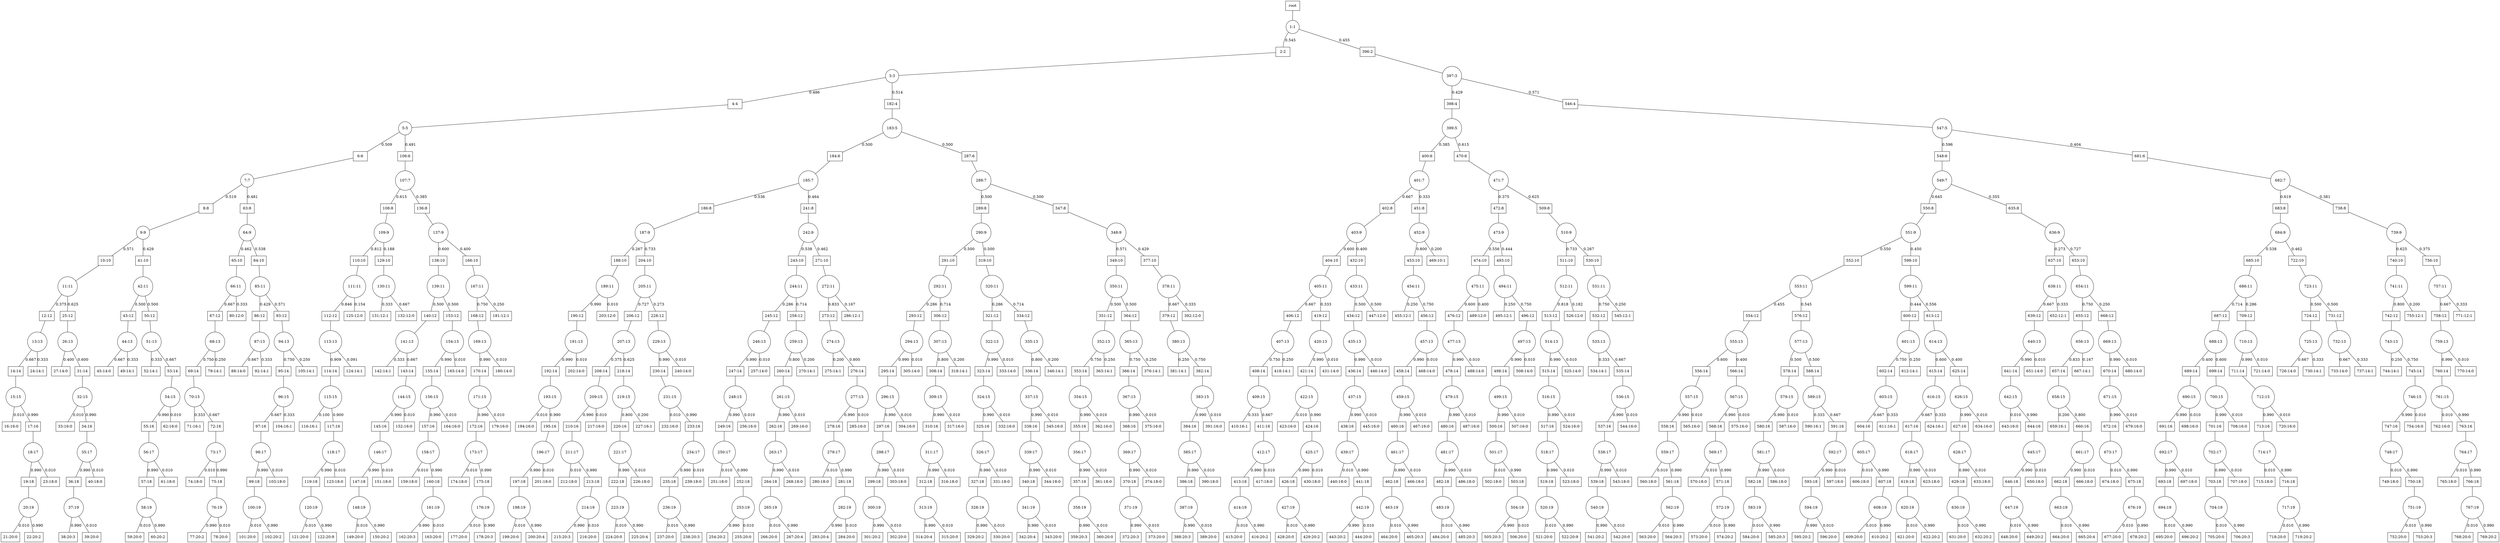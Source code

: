 graph G {
splines=true;
0 [shape=box, label = "root" ]
0--1;
1 [shape=circle, label="1:1"]
1--2[label = 0.545, labelangle=110];
2 [shape=box, label="2:2"]
2--3;
3 [shape=circle, label="3:3"]
3--4[label = 0.486, labelangle=110];
4 [shape=box, label="4:4"]
4--5;
5 [shape=circle, label="5:5"]
5--6[label = 0.509, labelangle=110];
6 [shape=box, label="6:6"]
6--7;
7 [shape=circle, label="7:7"]
7--8[label = 0.519, labelangle=110];
8 [shape=box, label="8:8"]
8--9;
9 [shape=circle, label="9:9"]
9--10[label = 0.571, labelangle=110];
10 [shape=box, label="10:10"]
10--11;
11 [shape=circle, label="11:11"]
11--12[label = 0.375, labelangle=110];
12 [shape=box, label="12:12"]
12--13;
13 [shape=circle, label="13:13"]
13--14[label = 0.667, labelangle=110];
14 [shape=box, label="14:14"]
14--15;
15 [shape=circle, label="15:15"]
15--16[label = 0.010, labelangle=110];
16 [shape=box, label="16:16:0"]
15--17[label = 0.990, labelangle=110];
17 [shape=box, label="17:16"]
17--18;
18 [shape=circle, label="18:17"]
18--19[label = 0.990, labelangle=110];
19 [shape=box, label="19:18"]
19--20;
20 [shape=circle, label="20:19"]
20--21[label = 0.010, labelangle=110];
21 [shape=box, label="21:20:0"]
20--22[label = 0.990, labelangle=110];
22 [shape=box, label="22:20:2"]
18--23[label = 0.010, labelangle=110];
23 [shape=box, label="23:18:0"]
13--24[label = 0.333, labelangle=110];
24 [shape=box, label="24:14:1"]
11--25[label = 0.625, labelangle=110];
25 [shape=box, label="25:12"]
25--26;
26 [shape=circle, label="26:13"]
26--27[label = 0.400, labelangle=110];
27 [shape=box, label="27:14:0"]
26--31[label = 0.600, labelangle=110];
31 [shape=box, label="31:14"]
31--32;
32 [shape=circle, label="32:15"]
32--33[label = 0.010, labelangle=110];
33 [shape=box, label="33:16:0"]
32--34[label = 0.990, labelangle=110];
34 [shape=box, label="34:16"]
34--35;
35 [shape=circle, label="35:17"]
35--36[label = 0.990, labelangle=110];
36 [shape=box, label="36:18"]
36--37;
37 [shape=circle, label="37:19"]
37--38[label = 0.990, labelangle=110];
38 [shape=box, label="38:20:3"]
37--39[label = 0.010, labelangle=110];
39 [shape=box, label="39:20:0"]
35--40[label = 0.010, labelangle=110];
40 [shape=box, label="40:18:0"]
9--41[label = 0.429, labelangle=110];
41 [shape=box, label="41:10"]
41--42;
42 [shape=circle, label="42:11"]
42--43[label = 0.500, labelangle=110];
43 [shape=box, label="43:12"]
43--44;
44 [shape=circle, label="44:13"]
44--45[label = 0.667, labelangle=110];
45 [shape=box, label="45:14:0"]
44--49[label = 0.333, labelangle=110];
49 [shape=box, label="49:14:1"]
42--50[label = 0.500, labelangle=110];
50 [shape=box, label="50:12"]
50--51;
51 [shape=circle, label="51:13"]
51--52[label = 0.333, labelangle=110];
52 [shape=box, label="52:14:1"]
51--53[label = 0.667, labelangle=110];
53 [shape=box, label="53:14"]
53--54;
54 [shape=circle, label="54:15"]
54--55[label = 0.990, labelangle=110];
55 [shape=box, label="55:16"]
55--56;
56 [shape=circle, label="56:17"]
56--57[label = 0.990, labelangle=110];
57 [shape=box, label="57:18"]
57--58;
58 [shape=circle, label="58:19"]
58--59[label = 0.010, labelangle=110];
59 [shape=box, label="59:20:0"]
58--60[label = 0.990, labelangle=110];
60 [shape=box, label="60:20:2"]
56--61[label = 0.010, labelangle=110];
61 [shape=box, label="61:18:0"]
54--62[label = 0.010, labelangle=110];
62 [shape=box, label="62:16:0"]
7--63[label = 0.481, labelangle=110];
63 [shape=box, label="63:8"]
63--64;
64 [shape=circle, label="64:9"]
64--65[label = 0.462, labelangle=110];
65 [shape=box, label="65:10"]
65--66;
66 [shape=circle, label="66:11"]
66--67[label = 0.667, labelangle=110];
67 [shape=box, label="67:12"]
67--68;
68 [shape=circle, label="68:13"]
68--69[label = 0.750, labelangle=110];
69 [shape=box, label="69:14"]
69--70;
70 [shape=circle, label="70:15"]
70--71[label = 0.333, labelangle=110];
71 [shape=box, label="71:16:1"]
70--72[label = 0.667, labelangle=110];
72 [shape=box, label="72:16"]
72--73;
73 [shape=circle, label="73:17"]
73--74[label = 0.010, labelangle=110];
74 [shape=box, label="74:18:0"]
73--75[label = 0.990, labelangle=110];
75 [shape=box, label="75:18"]
75--76;
76 [shape=circle, label="76:19"]
76--77[label = 0.990, labelangle=110];
77 [shape=box, label="77:20:2"]
76--78[label = 0.010, labelangle=110];
78 [shape=box, label="78:20:0"]
68--79[label = 0.250, labelangle=110];
79 [shape=box, label="79:14:1"]
66--80[label = 0.333, labelangle=110];
80 [shape=box, label="80:12:0"]
64--84[label = 0.538, labelangle=110];
84 [shape=box, label="84:10"]
84--85;
85 [shape=circle, label="85:11"]
85--86[label = 0.429, labelangle=110];
86 [shape=box, label="86:12"]
86--87;
87 [shape=circle, label="87:13"]
87--88[label = 0.667, labelangle=110];
88 [shape=box, label="88:14:0"]
87--92[label = 0.333, labelangle=110];
92 [shape=box, label="92:14:1"]
85--93[label = 0.571, labelangle=110];
93 [shape=box, label="93:12"]
93--94;
94 [shape=circle, label="94:13"]
94--95[label = 0.750, labelangle=110];
95 [shape=box, label="95:14"]
95--96;
96 [shape=circle, label="96:15"]
96--97[label = 0.667, labelangle=110];
97 [shape=box, label="97:16"]
97--98;
98 [shape=circle, label="98:17"]
98--99[label = 0.990, labelangle=110];
99 [shape=box, label="99:18"]
99--100;
100 [shape=circle, label="100:19"]
100--101[label = 0.010, labelangle=110];
101 [shape=box, label="101:20:0"]
100--102[label = 0.990, labelangle=110];
102 [shape=box, label="102:20:2"]
98--103[label = 0.010, labelangle=110];
103 [shape=box, label="103:18:0"]
96--104[label = 0.333, labelangle=110];
104 [shape=box, label="104:16:1"]
94--105[label = 0.250, labelangle=110];
105 [shape=box, label="105:14:1"]
5--106[label = 0.491, labelangle=110];
106 [shape=box, label="106:6"]
106--107;
107 [shape=circle, label="107:7"]
107--108[label = 0.615, labelangle=110];
108 [shape=box, label="108:8"]
108--109;
109 [shape=circle, label="109:9"]
109--110[label = 0.812, labelangle=110];
110 [shape=box, label="110:10"]
110--111;
111 [shape=circle, label="111:11"]
111--112[label = 0.846, labelangle=110];
112 [shape=box, label="112:12"]
112--113;
113 [shape=circle, label="113:13"]
113--114[label = 0.909, labelangle=110];
114 [shape=box, label="114:14"]
114--115;
115 [shape=circle, label="115:15"]
115--116[label = 0.100, labelangle=110];
116 [shape=box, label="116:16:1"]
115--117[label = 0.900, labelangle=110];
117 [shape=box, label="117:16"]
117--118;
118 [shape=circle, label="118:17"]
118--119[label = 0.990, labelangle=110];
119 [shape=box, label="119:18"]
119--120;
120 [shape=circle, label="120:19"]
120--121[label = 0.010, labelangle=110];
121 [shape=box, label="121:20:0"]
120--122[label = 0.990, labelangle=110];
122 [shape=box, label="122:20:9"]
118--123[label = 0.010, labelangle=110];
123 [shape=box, label="123:18:0"]
113--124[label = 0.091, labelangle=110];
124 [shape=box, label="124:14:1"]
111--125[label = 0.154, labelangle=110];
125 [shape=box, label="125:12:0"]
109--129[label = 0.188, labelangle=110];
129 [shape=box, label="129:10"]
129--130;
130 [shape=circle, label="130:11"]
130--131[label = 0.333, labelangle=110];
131 [shape=box, label="131:12:1"]
130--132[label = 0.667, labelangle=110];
132 [shape=box, label="132:12:0"]
107--136[label = 0.385, labelangle=110];
136 [shape=box, label="136:8"]
136--137;
137 [shape=circle, label="137:9"]
137--138[label = 0.600, labelangle=110];
138 [shape=box, label="138:10"]
138--139;
139 [shape=circle, label="139:11"]
139--140[label = 0.500, labelangle=110];
140 [shape=box, label="140:12"]
140--141;
141 [shape=circle, label="141:13"]
141--142[label = 0.333, labelangle=110];
142 [shape=box, label="142:14:1"]
141--143[label = 0.667, labelangle=110];
143 [shape=box, label="143:14"]
143--144;
144 [shape=circle, label="144:15"]
144--145[label = 0.990, labelangle=110];
145 [shape=box, label="145:16"]
145--146;
146 [shape=circle, label="146:17"]
146--147[label = 0.990, labelangle=110];
147 [shape=box, label="147:18"]
147--148;
148 [shape=circle, label="148:19"]
148--149[label = 0.010, labelangle=110];
149 [shape=box, label="149:20:0"]
148--150[label = 0.990, labelangle=110];
150 [shape=box, label="150:20:2"]
146--151[label = 0.010, labelangle=110];
151 [shape=box, label="151:18:0"]
144--152[label = 0.010, labelangle=110];
152 [shape=box, label="152:16:0"]
139--153[label = 0.500, labelangle=110];
153 [shape=box, label="153:12"]
153--154;
154 [shape=circle, label="154:13"]
154--155[label = 0.990, labelangle=110];
155 [shape=box, label="155:14"]
155--156;
156 [shape=circle, label="156:15"]
156--157[label = 0.990, labelangle=110];
157 [shape=box, label="157:16"]
157--158;
158 [shape=circle, label="158:17"]
158--159[label = 0.010, labelangle=110];
159 [shape=box, label="159:18:0"]
158--160[label = 0.990, labelangle=110];
160 [shape=box, label="160:18"]
160--161;
161 [shape=circle, label="161:19"]
161--162[label = 0.990, labelangle=110];
162 [shape=box, label="162:20:3"]
161--163[label = 0.010, labelangle=110];
163 [shape=box, label="163:20:0"]
156--164[label = 0.010, labelangle=110];
164 [shape=box, label="164:16:0"]
154--165[label = 0.010, labelangle=110];
165 [shape=box, label="165:14:0"]
137--166[label = 0.400, labelangle=110];
166 [shape=box, label="166:10"]
166--167;
167 [shape=circle, label="167:11"]
167--168[label = 0.750, labelangle=110];
168 [shape=box, label="168:12"]
168--169;
169 [shape=circle, label="169:13"]
169--170[label = 0.990, labelangle=110];
170 [shape=box, label="170:14"]
170--171;
171 [shape=circle, label="171:15"]
171--172[label = 0.990, labelangle=110];
172 [shape=box, label="172:16"]
172--173;
173 [shape=circle, label="173:17"]
173--174[label = 0.010, labelangle=110];
174 [shape=box, label="174:18:0"]
173--175[label = 0.990, labelangle=110];
175 [shape=box, label="175:18"]
175--176;
176 [shape=circle, label="176:19"]
176--177[label = 0.010, labelangle=110];
177 [shape=box, label="177:20:0"]
176--178[label = 0.990, labelangle=110];
178 [shape=box, label="178:20:3"]
171--179[label = 0.010, labelangle=110];
179 [shape=box, label="179:16:0"]
169--180[label = 0.010, labelangle=110];
180 [shape=box, label="180:14:0"]
167--181[label = 0.250, labelangle=110];
181 [shape=box, label="181:12:1"]
3--182[label = 0.514, labelangle=110];
182 [shape=box, label="182:4"]
182--183;
183 [shape=circle, label="183:5"]
183--184[label = 0.500, labelangle=110];
184 [shape=box, label="184:6"]
184--185;
185 [shape=circle, label="185:7"]
185--186[label = 0.536, labelangle=110];
186 [shape=box, label="186:8"]
186--187;
187 [shape=circle, label="187:9"]
187--188[label = 0.267, labelangle=110];
188 [shape=box, label="188:10"]
188--189;
189 [shape=circle, label="189:11"]
189--190[label = 0.990, labelangle=110];
190 [shape=box, label="190:12"]
190--191;
191 [shape=circle, label="191:13"]
191--192[label = 0.990, labelangle=110];
192 [shape=box, label="192:14"]
192--193;
193 [shape=circle, label="193:15"]
193--194[label = 0.010, labelangle=110];
194 [shape=box, label="194:16:0"]
193--195[label = 0.990, labelangle=110];
195 [shape=box, label="195:16"]
195--196;
196 [shape=circle, label="196:17"]
196--197[label = 0.990, labelangle=110];
197 [shape=box, label="197:18"]
197--198;
198 [shape=circle, label="198:19"]
198--199[label = 0.010, labelangle=110];
199 [shape=box, label="199:20:0"]
198--200[label = 0.990, labelangle=110];
200 [shape=box, label="200:20:4"]
196--201[label = 0.010, labelangle=110];
201 [shape=box, label="201:18:0"]
191--202[label = 0.010, labelangle=110];
202 [shape=box, label="202:14:0"]
189--203[label = 0.010, labelangle=110];
203 [shape=box, label="203:12:0"]
187--204[label = 0.733, labelangle=110];
204 [shape=box, label="204:10"]
204--205;
205 [shape=circle, label="205:11"]
205--206[label = 0.727, labelangle=110];
206 [shape=box, label="206:12"]
206--207;
207 [shape=circle, label="207:13"]
207--208[label = 0.375, labelangle=110];
208 [shape=box, label="208:14"]
208--209;
209 [shape=circle, label="209:15"]
209--210[label = 0.990, labelangle=110];
210 [shape=box, label="210:16"]
210--211;
211 [shape=circle, label="211:17"]
211--212[label = 0.010, labelangle=110];
212 [shape=box, label="212:18:0"]
211--213[label = 0.990, labelangle=110];
213 [shape=box, label="213:18"]
213--214;
214 [shape=circle, label="214:19"]
214--215[label = 0.990, labelangle=110];
215 [shape=box, label="215:20:3"]
214--216[label = 0.010, labelangle=110];
216 [shape=box, label="216:20:0"]
209--217[label = 0.010, labelangle=110];
217 [shape=box, label="217:16:0"]
207--218[label = 0.625, labelangle=110];
218 [shape=box, label="218:14"]
218--219;
219 [shape=circle, label="219:15"]
219--220[label = 0.800, labelangle=110];
220 [shape=box, label="220:16"]
220--221;
221 [shape=circle, label="221:17"]
221--222[label = 0.990, labelangle=110];
222 [shape=box, label="222:18"]
222--223;
223 [shape=circle, label="223:19"]
223--224[label = 0.010, labelangle=110];
224 [shape=box, label="224:20:0"]
223--225[label = 0.990, labelangle=110];
225 [shape=box, label="225:20:4"]
221--226[label = 0.010, labelangle=110];
226 [shape=box, label="226:18:0"]
219--227[label = 0.200, labelangle=110];
227 [shape=box, label="227:16:1"]
205--228[label = 0.273, labelangle=110];
228 [shape=box, label="228:12"]
228--229;
229 [shape=circle, label="229:13"]
229--230[label = 0.990, labelangle=110];
230 [shape=box, label="230:14"]
230--231;
231 [shape=circle, label="231:15"]
231--232[label = 0.010, labelangle=110];
232 [shape=box, label="232:16:0"]
231--233[label = 0.990, labelangle=110];
233 [shape=box, label="233:16"]
233--234;
234 [shape=circle, label="234:17"]
234--235[label = 0.990, labelangle=110];
235 [shape=box, label="235:18"]
235--236;
236 [shape=circle, label="236:19"]
236--237[label = 0.010, labelangle=110];
237 [shape=box, label="237:20:0"]
236--238[label = 0.990, labelangle=110];
238 [shape=box, label="238:20:3"]
234--239[label = 0.010, labelangle=110];
239 [shape=box, label="239:18:0"]
229--240[label = 0.010, labelangle=110];
240 [shape=box, label="240:14:0"]
185--241[label = 0.464, labelangle=110];
241 [shape=box, label="241:8"]
241--242;
242 [shape=circle, label="242:9"]
242--243[label = 0.538, labelangle=110];
243 [shape=box, label="243:10"]
243--244;
244 [shape=circle, label="244:11"]
244--245[label = 0.286, labelangle=110];
245 [shape=box, label="245:12"]
245--246;
246 [shape=circle, label="246:13"]
246--247[label = 0.990, labelangle=110];
247 [shape=box, label="247:14"]
247--248;
248 [shape=circle, label="248:15"]
248--249[label = 0.990, labelangle=110];
249 [shape=box, label="249:16"]
249--250;
250 [shape=circle, label="250:17"]
250--251[label = 0.010, labelangle=110];
251 [shape=box, label="251:18:0"]
250--252[label = 0.990, labelangle=110];
252 [shape=box, label="252:18"]
252--253;
253 [shape=circle, label="253:19"]
253--254[label = 0.990, labelangle=110];
254 [shape=box, label="254:20:2"]
253--255[label = 0.010, labelangle=110];
255 [shape=box, label="255:20:0"]
248--256[label = 0.010, labelangle=110];
256 [shape=box, label="256:16:0"]
246--257[label = 0.010, labelangle=110];
257 [shape=box, label="257:14:0"]
244--258[label = 0.714, labelangle=110];
258 [shape=box, label="258:12"]
258--259;
259 [shape=circle, label="259:13"]
259--260[label = 0.800, labelangle=110];
260 [shape=box, label="260:14"]
260--261;
261 [shape=circle, label="261:15"]
261--262[label = 0.990, labelangle=110];
262 [shape=box, label="262:16"]
262--263;
263 [shape=circle, label="263:17"]
263--264[label = 0.990, labelangle=110];
264 [shape=box, label="264:18"]
264--265;
265 [shape=circle, label="265:19"]
265--266[label = 0.010, labelangle=110];
266 [shape=box, label="266:20:0"]
265--267[label = 0.990, labelangle=110];
267 [shape=box, label="267:20:4"]
263--268[label = 0.010, labelangle=110];
268 [shape=box, label="268:18:0"]
261--269[label = 0.010, labelangle=110];
269 [shape=box, label="269:16:0"]
259--270[label = 0.200, labelangle=110];
270 [shape=box, label="270:14:1"]
242--271[label = 0.462, labelangle=110];
271 [shape=box, label="271:10"]
271--272;
272 [shape=circle, label="272:11"]
272--273[label = 0.833, labelangle=110];
273 [shape=box, label="273:12"]
273--274;
274 [shape=circle, label="274:13"]
274--275[label = 0.200, labelangle=110];
275 [shape=box, label="275:14:1"]
274--276[label = 0.800, labelangle=110];
276 [shape=box, label="276:14"]
276--277;
277 [shape=circle, label="277:15"]
277--278[label = 0.990, labelangle=110];
278 [shape=box, label="278:16"]
278--279;
279 [shape=circle, label="279:17"]
279--280[label = 0.010, labelangle=110];
280 [shape=box, label="280:18:0"]
279--281[label = 0.990, labelangle=110];
281 [shape=box, label="281:18"]
281--282;
282 [shape=circle, label="282:19"]
282--283[label = 0.990, labelangle=110];
283 [shape=box, label="283:20:4"]
282--284[label = 0.010, labelangle=110];
284 [shape=box, label="284:20:0"]
277--285[label = 0.010, labelangle=110];
285 [shape=box, label="285:16:0"]
272--286[label = 0.167, labelangle=110];
286 [shape=box, label="286:12:1"]
183--287[label = 0.500, labelangle=110];
287 [shape=box, label="287:6"]
287--288;
288 [shape=circle, label="288:7"]
288--289[label = 0.500, labelangle=110];
289 [shape=box, label="289:8"]
289--290;
290 [shape=circle, label="290:9"]
290--291[label = 0.500, labelangle=110];
291 [shape=box, label="291:10"]
291--292;
292 [shape=circle, label="292:11"]
292--293[label = 0.286, labelangle=110];
293 [shape=box, label="293:12"]
293--294;
294 [shape=circle, label="294:13"]
294--295[label = 0.990, labelangle=110];
295 [shape=box, label="295:14"]
295--296;
296 [shape=circle, label="296:15"]
296--297[label = 0.990, labelangle=110];
297 [shape=box, label="297:16"]
297--298;
298 [shape=circle, label="298:17"]
298--299[label = 0.990, labelangle=110];
299 [shape=box, label="299:18"]
299--300;
300 [shape=circle, label="300:19"]
300--301[label = 0.990, labelangle=110];
301 [shape=box, label="301:20:2"]
300--302[label = 0.010, labelangle=110];
302 [shape=box, label="302:20:0"]
298--303[label = 0.010, labelangle=110];
303 [shape=box, label="303:18:0"]
296--304[label = 0.010, labelangle=110];
304 [shape=box, label="304:16:0"]
294--305[label = 0.010, labelangle=110];
305 [shape=box, label="305:14:0"]
292--306[label = 0.714, labelangle=110];
306 [shape=box, label="306:12"]
306--307;
307 [shape=circle, label="307:13"]
307--308[label = 0.800, labelangle=110];
308 [shape=box, label="308:14"]
308--309;
309 [shape=circle, label="309:15"]
309--310[label = 0.990, labelangle=110];
310 [shape=box, label="310:16"]
310--311;
311 [shape=circle, label="311:17"]
311--312[label = 0.990, labelangle=110];
312 [shape=box, label="312:18"]
312--313;
313 [shape=circle, label="313:19"]
313--314[label = 0.990, labelangle=110];
314 [shape=box, label="314:20:4"]
313--315[label = 0.010, labelangle=110];
315 [shape=box, label="315:20:0"]
311--316[label = 0.010, labelangle=110];
316 [shape=box, label="316:18:0"]
309--317[label = 0.010, labelangle=110];
317 [shape=box, label="317:16:0"]
307--318[label = 0.200, labelangle=110];
318 [shape=box, label="318:14:1"]
290--319[label = 0.500, labelangle=110];
319 [shape=box, label="319:10"]
319--320;
320 [shape=circle, label="320:11"]
320--321[label = 0.286, labelangle=110];
321 [shape=box, label="321:12"]
321--322;
322 [shape=circle, label="322:13"]
322--323[label = 0.990, labelangle=110];
323 [shape=box, label="323:14"]
323--324;
324 [shape=circle, label="324:15"]
324--325[label = 0.990, labelangle=110];
325 [shape=box, label="325:16"]
325--326;
326 [shape=circle, label="326:17"]
326--327[label = 0.990, labelangle=110];
327 [shape=box, label="327:18"]
327--328;
328 [shape=circle, label="328:19"]
328--329[label = 0.990, labelangle=110];
329 [shape=box, label="329:20:2"]
328--330[label = 0.010, labelangle=110];
330 [shape=box, label="330:20:0"]
326--331[label = 0.010, labelangle=110];
331 [shape=box, label="331:18:0"]
324--332[label = 0.010, labelangle=110];
332 [shape=box, label="332:16:0"]
322--333[label = 0.010, labelangle=110];
333 [shape=box, label="333:14:0"]
320--334[label = 0.714, labelangle=110];
334 [shape=box, label="334:12"]
334--335;
335 [shape=circle, label="335:13"]
335--336[label = 0.800, labelangle=110];
336 [shape=box, label="336:14"]
336--337;
337 [shape=circle, label="337:15"]
337--338[label = 0.990, labelangle=110];
338 [shape=box, label="338:16"]
338--339;
339 [shape=circle, label="339:17"]
339--340[label = 0.990, labelangle=110];
340 [shape=box, label="340:18"]
340--341;
341 [shape=circle, label="341:19"]
341--342[label = 0.990, labelangle=110];
342 [shape=box, label="342:20:4"]
341--343[label = 0.010, labelangle=110];
343 [shape=box, label="343:20:0"]
339--344[label = 0.010, labelangle=110];
344 [shape=box, label="344:18:0"]
337--345[label = 0.010, labelangle=110];
345 [shape=box, label="345:16:0"]
335--346[label = 0.200, labelangle=110];
346 [shape=box, label="346:14:1"]
288--347[label = 0.500, labelangle=110];
347 [shape=box, label="347:8"]
347--348;
348 [shape=circle, label="348:9"]
348--349[label = 0.571, labelangle=110];
349 [shape=box, label="349:10"]
349--350;
350 [shape=circle, label="350:11"]
350--351[label = 0.500, labelangle=110];
351 [shape=box, label="351:12"]
351--352;
352 [shape=circle, label="352:13"]
352--353[label = 0.750, labelangle=110];
353 [shape=box, label="353:14"]
353--354;
354 [shape=circle, label="354:15"]
354--355[label = 0.990, labelangle=110];
355 [shape=box, label="355:16"]
355--356;
356 [shape=circle, label="356:17"]
356--357[label = 0.990, labelangle=110];
357 [shape=box, label="357:18"]
357--358;
358 [shape=circle, label="358:19"]
358--359[label = 0.990, labelangle=110];
359 [shape=box, label="359:20:3"]
358--360[label = 0.010, labelangle=110];
360 [shape=box, label="360:20:0"]
356--361[label = 0.010, labelangle=110];
361 [shape=box, label="361:18:0"]
354--362[label = 0.010, labelangle=110];
362 [shape=box, label="362:16:0"]
352--363[label = 0.250, labelangle=110];
363 [shape=box, label="363:14:1"]
350--364[label = 0.500, labelangle=110];
364 [shape=box, label="364:12"]
364--365;
365 [shape=circle, label="365:13"]
365--366[label = 0.750, labelangle=110];
366 [shape=box, label="366:14"]
366--367;
367 [shape=circle, label="367:15"]
367--368[label = 0.990, labelangle=110];
368 [shape=box, label="368:16"]
368--369;
369 [shape=circle, label="369:17"]
369--370[label = 0.990, labelangle=110];
370 [shape=box, label="370:18"]
370--371;
371 [shape=circle, label="371:19"]
371--372[label = 0.990, labelangle=110];
372 [shape=box, label="372:20:3"]
371--373[label = 0.010, labelangle=110];
373 [shape=box, label="373:20:0"]
369--374[label = 0.010, labelangle=110];
374 [shape=box, label="374:18:0"]
367--375[label = 0.010, labelangle=110];
375 [shape=box, label="375:16:0"]
365--376[label = 0.250, labelangle=110];
376 [shape=box, label="376:14:1"]
348--377[label = 0.429, labelangle=110];
377 [shape=box, label="377:10"]
377--378;
378 [shape=circle, label="378:11"]
378--379[label = 0.667, labelangle=110];
379 [shape=box, label="379:12"]
379--380;
380 [shape=circle, label="380:13"]
380--381[label = 0.250, labelangle=110];
381 [shape=box, label="381:14:1"]
380--382[label = 0.750, labelangle=110];
382 [shape=box, label="382:14"]
382--383;
383 [shape=circle, label="383:15"]
383--384[label = 0.990, labelangle=110];
384 [shape=box, label="384:16"]
384--385;
385 [shape=circle, label="385:17"]
385--386[label = 0.990, labelangle=110];
386 [shape=box, label="386:18"]
386--387;
387 [shape=circle, label="387:19"]
387--388[label = 0.990, labelangle=110];
388 [shape=box, label="388:20:3"]
387--389[label = 0.010, labelangle=110];
389 [shape=box, label="389:20:0"]
385--390[label = 0.010, labelangle=110];
390 [shape=box, label="390:18:0"]
383--391[label = 0.010, labelangle=110];
391 [shape=box, label="391:16:0"]
378--392[label = 0.333, labelangle=110];
392 [shape=box, label="392:12:0"]
1--396[label = 0.455, labelangle=110];
396 [shape=box, label="396:2"]
396--397;
397 [shape=circle, label="397:3"]
397--398[label = 0.429, labelangle=110];
398 [shape=box, label="398:4"]
398--399;
399 [shape=circle, label="399:5"]
399--400[label = 0.385, labelangle=110];
400 [shape=box, label="400:6"]
400--401;
401 [shape=circle, label="401:7"]
401--402[label = 0.667, labelangle=110];
402 [shape=box, label="402:8"]
402--403;
403 [shape=circle, label="403:9"]
403--404[label = 0.600, labelangle=110];
404 [shape=box, label="404:10"]
404--405;
405 [shape=circle, label="405:11"]
405--406[label = 0.667, labelangle=110];
406 [shape=box, label="406:12"]
406--407;
407 [shape=circle, label="407:13"]
407--408[label = 0.750, labelangle=110];
408 [shape=box, label="408:14"]
408--409;
409 [shape=circle, label="409:15"]
409--410[label = 0.333, labelangle=110];
410 [shape=box, label="410:16:1"]
409--411[label = 0.667, labelangle=110];
411 [shape=box, label="411:16"]
411--412;
412 [shape=circle, label="412:17"]
412--413[label = 0.990, labelangle=110];
413 [shape=box, label="413:18"]
413--414;
414 [shape=circle, label="414:19"]
414--415[label = 0.010, labelangle=110];
415 [shape=box, label="415:20:0"]
414--416[label = 0.990, labelangle=110];
416 [shape=box, label="416:20:2"]
412--417[label = 0.010, labelangle=110];
417 [shape=box, label="417:18:0"]
407--418[label = 0.250, labelangle=110];
418 [shape=box, label="418:14:1"]
405--419[label = 0.333, labelangle=110];
419 [shape=box, label="419:12"]
419--420;
420 [shape=circle, label="420:13"]
420--421[label = 0.990, labelangle=110];
421 [shape=box, label="421:14"]
421--422;
422 [shape=circle, label="422:15"]
422--423[label = 0.010, labelangle=110];
423 [shape=box, label="423:16:0"]
422--424[label = 0.990, labelangle=110];
424 [shape=box, label="424:16"]
424--425;
425 [shape=circle, label="425:17"]
425--426[label = 0.990, labelangle=110];
426 [shape=box, label="426:18"]
426--427;
427 [shape=circle, label="427:19"]
427--428[label = 0.010, labelangle=110];
428 [shape=box, label="428:20:0"]
427--429[label = 0.990, labelangle=110];
429 [shape=box, label="429:20:2"]
425--430[label = 0.010, labelangle=110];
430 [shape=box, label="430:18:0"]
420--431[label = 0.010, labelangle=110];
431 [shape=box, label="431:14:0"]
403--432[label = 0.400, labelangle=110];
432 [shape=box, label="432:10"]
432--433;
433 [shape=circle, label="433:11"]
433--434[label = 0.500, labelangle=110];
434 [shape=box, label="434:12"]
434--435;
435 [shape=circle, label="435:13"]
435--436[label = 0.990, labelangle=110];
436 [shape=box, label="436:14"]
436--437;
437 [shape=circle, label="437:15"]
437--438[label = 0.990, labelangle=110];
438 [shape=box, label="438:16"]
438--439;
439 [shape=circle, label="439:17"]
439--440[label = 0.010, labelangle=110];
440 [shape=box, label="440:18:0"]
439--441[label = 0.990, labelangle=110];
441 [shape=box, label="441:18"]
441--442;
442 [shape=circle, label="442:19"]
442--443[label = 0.990, labelangle=110];
443 [shape=box, label="443:20:2"]
442--444[label = 0.010, labelangle=110];
444 [shape=box, label="444:20:0"]
437--445[label = 0.010, labelangle=110];
445 [shape=box, label="445:16:0"]
435--446[label = 0.010, labelangle=110];
446 [shape=box, label="446:14:0"]
433--447[label = 0.500, labelangle=110];
447 [shape=box, label="447:12:0"]
401--451[label = 0.333, labelangle=110];
451 [shape=box, label="451:8"]
451--452;
452 [shape=circle, label="452:9"]
452--453[label = 0.800, labelangle=110];
453 [shape=box, label="453:10"]
453--454;
454 [shape=circle, label="454:11"]
454--455[label = 0.250, labelangle=110];
455 [shape=box, label="455:12:1"]
454--456[label = 0.750, labelangle=110];
456 [shape=box, label="456:12"]
456--457;
457 [shape=circle, label="457:13"]
457--458[label = 0.990, labelangle=110];
458 [shape=box, label="458:14"]
458--459;
459 [shape=circle, label="459:15"]
459--460[label = 0.990, labelangle=110];
460 [shape=box, label="460:16"]
460--461;
461 [shape=circle, label="461:17"]
461--462[label = 0.990, labelangle=110];
462 [shape=box, label="462:18"]
462--463;
463 [shape=circle, label="463:19"]
463--464[label = 0.010, labelangle=110];
464 [shape=box, label="464:20:0"]
463--465[label = 0.990, labelangle=110];
465 [shape=box, label="465:20:3"]
461--466[label = 0.010, labelangle=110];
466 [shape=box, label="466:18:0"]
459--467[label = 0.010, labelangle=110];
467 [shape=box, label="467:16:0"]
457--468[label = 0.010, labelangle=110];
468 [shape=box, label="468:14:0"]
452--469[label = 0.200, labelangle=110];
469 [shape=box, label="469:10:1"]
399--470[label = 0.615, labelangle=110];
470 [shape=box, label="470:6"]
470--471;
471 [shape=circle, label="471:7"]
471--472[label = 0.375, labelangle=110];
472 [shape=box, label="472:8"]
472--473;
473 [shape=circle, label="473:9"]
473--474[label = 0.556, labelangle=110];
474 [shape=box, label="474:10"]
474--475;
475 [shape=circle, label="475:11"]
475--476[label = 0.600, labelangle=110];
476 [shape=box, label="476:12"]
476--477;
477 [shape=circle, label="477:13"]
477--478[label = 0.990, labelangle=110];
478 [shape=box, label="478:14"]
478--479;
479 [shape=circle, label="479:15"]
479--480[label = 0.990, labelangle=110];
480 [shape=box, label="480:16"]
480--481;
481 [shape=circle, label="481:17"]
481--482[label = 0.990, labelangle=110];
482 [shape=box, label="482:18"]
482--483;
483 [shape=circle, label="483:19"]
483--484[label = 0.010, labelangle=110];
484 [shape=box, label="484:20:0"]
483--485[label = 0.990, labelangle=110];
485 [shape=box, label="485:20:3"]
481--486[label = 0.010, labelangle=110];
486 [shape=box, label="486:18:0"]
479--487[label = 0.010, labelangle=110];
487 [shape=box, label="487:16:0"]
477--488[label = 0.010, labelangle=110];
488 [shape=box, label="488:14:0"]
475--489[label = 0.400, labelangle=110];
489 [shape=box, label="489:12:0"]
473--493[label = 0.444, labelangle=110];
493 [shape=box, label="493:10"]
493--494;
494 [shape=circle, label="494:11"]
494--495[label = 0.250, labelangle=110];
495 [shape=box, label="495:12:1"]
494--496[label = 0.750, labelangle=110];
496 [shape=box, label="496:12"]
496--497;
497 [shape=circle, label="497:13"]
497--498[label = 0.990, labelangle=110];
498 [shape=box, label="498:14"]
498--499;
499 [shape=circle, label="499:15"]
499--500[label = 0.990, labelangle=110];
500 [shape=box, label="500:16"]
500--501;
501 [shape=circle, label="501:17"]
501--502[label = 0.010, labelangle=110];
502 [shape=box, label="502:18:0"]
501--503[label = 0.990, labelangle=110];
503 [shape=box, label="503:18"]
503--504;
504 [shape=circle, label="504:19"]
504--505[label = 0.990, labelangle=110];
505 [shape=box, label="505:20:3"]
504--506[label = 0.010, labelangle=110];
506 [shape=box, label="506:20:0"]
499--507[label = 0.010, labelangle=110];
507 [shape=box, label="507:16:0"]
497--508[label = 0.010, labelangle=110];
508 [shape=box, label="508:14:0"]
471--509[label = 0.625, labelangle=110];
509 [shape=box, label="509:8"]
509--510;
510 [shape=circle, label="510:9"]
510--511[label = 0.733, labelangle=110];
511 [shape=box, label="511:10"]
511--512;
512 [shape=circle, label="512:11"]
512--513[label = 0.818, labelangle=110];
513 [shape=box, label="513:12"]
513--514;
514 [shape=circle, label="514:13"]
514--515[label = 0.990, labelangle=110];
515 [shape=box, label="515:14"]
515--516;
516 [shape=circle, label="516:15"]
516--517[label = 0.990, labelangle=110];
517 [shape=box, label="517:16"]
517--518;
518 [shape=circle, label="518:17"]
518--519[label = 0.990, labelangle=110];
519 [shape=box, label="519:18"]
519--520;
520 [shape=circle, label="520:19"]
520--521[label = 0.010, labelangle=110];
521 [shape=box, label="521:20:0"]
520--522[label = 0.990, labelangle=110];
522 [shape=box, label="522:20:9"]
518--523[label = 0.010, labelangle=110];
523 [shape=box, label="523:18:0"]
516--524[label = 0.010, labelangle=110];
524 [shape=box, label="524:16:0"]
514--525[label = 0.010, labelangle=110];
525 [shape=box, label="525:14:0"]
512--526[label = 0.182, labelangle=110];
526 [shape=box, label="526:12:0"]
510--530[label = 0.267, labelangle=110];
530 [shape=box, label="530:10"]
530--531;
531 [shape=circle, label="531:11"]
531--532[label = 0.750, labelangle=110];
532 [shape=box, label="532:12"]
532--533;
533 [shape=circle, label="533:13"]
533--534[label = 0.333, labelangle=110];
534 [shape=box, label="534:14:1"]
533--535[label = 0.667, labelangle=110];
535 [shape=box, label="535:14"]
535--536;
536 [shape=circle, label="536:15"]
536--537[label = 0.990, labelangle=110];
537 [shape=box, label="537:16"]
537--538;
538 [shape=circle, label="538:17"]
538--539[label = 0.990, labelangle=110];
539 [shape=box, label="539:18"]
539--540;
540 [shape=circle, label="540:19"]
540--541[label = 0.990, labelangle=110];
541 [shape=box, label="541:20:2"]
540--542[label = 0.010, labelangle=110];
542 [shape=box, label="542:20:0"]
538--543[label = 0.010, labelangle=110];
543 [shape=box, label="543:18:0"]
536--544[label = 0.010, labelangle=110];
544 [shape=box, label="544:16:0"]
531--545[label = 0.250, labelangle=110];
545 [shape=box, label="545:12:1"]
397--546[label = 0.571, labelangle=110];
546 [shape=box, label="546:4"]
546--547;
547 [shape=circle, label="547:5"]
547--548[label = 0.596, labelangle=110];
548 [shape=box, label="548:6"]
548--549;
549 [shape=circle, label="549:7"]
549--550[label = 0.645, labelangle=110];
550 [shape=box, label="550:8"]
550--551;
551 [shape=circle, label="551:9"]
551--552[label = 0.550, labelangle=110];
552 [shape=box, label="552:10"]
552--553;
553 [shape=circle, label="553:11"]
553--554[label = 0.455, labelangle=110];
554 [shape=box, label="554:12"]
554--555;
555 [shape=circle, label="555:13"]
555--556[label = 0.600, labelangle=110];
556 [shape=box, label="556:14"]
556--557;
557 [shape=circle, label="557:15"]
557--558[label = 0.990, labelangle=110];
558 [shape=box, label="558:16"]
558--559;
559 [shape=circle, label="559:17"]
559--560[label = 0.010, labelangle=110];
560 [shape=box, label="560:18:0"]
559--561[label = 0.990, labelangle=110];
561 [shape=box, label="561:18"]
561--562;
562 [shape=circle, label="562:19"]
562--563[label = 0.010, labelangle=110];
563 [shape=box, label="563:20:0"]
562--564[label = 0.990, labelangle=110];
564 [shape=box, label="564:20:3"]
557--565[label = 0.010, labelangle=110];
565 [shape=box, label="565:16:0"]
555--566[label = 0.400, labelangle=110];
566 [shape=box, label="566:14"]
566--567;
567 [shape=circle, label="567:15"]
567--568[label = 0.990, labelangle=110];
568 [shape=box, label="568:16"]
568--569;
569 [shape=circle, label="569:17"]
569--570[label = 0.010, labelangle=110];
570 [shape=box, label="570:18:0"]
569--571[label = 0.990, labelangle=110];
571 [shape=box, label="571:18"]
571--572;
572 [shape=circle, label="572:19"]
572--573[label = 0.010, labelangle=110];
573 [shape=box, label="573:20:0"]
572--574[label = 0.990, labelangle=110];
574 [shape=box, label="574:20:2"]
567--575[label = 0.010, labelangle=110];
575 [shape=box, label="575:16:0"]
553--576[label = 0.545, labelangle=110];
576 [shape=box, label="576:12"]
576--577;
577 [shape=circle, label="577:13"]
577--578[label = 0.500, labelangle=110];
578 [shape=box, label="578:14"]
578--579;
579 [shape=circle, label="579:15"]
579--580[label = 0.990, labelangle=110];
580 [shape=box, label="580:16"]
580--581;
581 [shape=circle, label="581:17"]
581--582[label = 0.990, labelangle=110];
582 [shape=box, label="582:18"]
582--583;
583 [shape=circle, label="583:19"]
583--584[label = 0.010, labelangle=110];
584 [shape=box, label="584:20:0"]
583--585[label = 0.990, labelangle=110];
585 [shape=box, label="585:20:3"]
581--586[label = 0.010, labelangle=110];
586 [shape=box, label="586:18:0"]
579--587[label = 0.010, labelangle=110];
587 [shape=box, label="587:16:0"]
577--588[label = 0.500, labelangle=110];
588 [shape=box, label="588:14"]
588--589;
589 [shape=circle, label="589:15"]
589--590[label = 0.333, labelangle=110];
590 [shape=box, label="590:16:1"]
589--591[label = 0.667, labelangle=110];
591 [shape=box, label="591:16"]
591--592;
592 [shape=circle, label="592:17"]
592--593[label = 0.990, labelangle=110];
593 [shape=box, label="593:18"]
593--594;
594 [shape=circle, label="594:19"]
594--595[label = 0.990, labelangle=110];
595 [shape=box, label="595:20:2"]
594--596[label = 0.010, labelangle=110];
596 [shape=box, label="596:20:0"]
592--597[label = 0.010, labelangle=110];
597 [shape=box, label="597:18:0"]
551--598[label = 0.450, labelangle=110];
598 [shape=box, label="598:10"]
598--599;
599 [shape=circle, label="599:11"]
599--600[label = 0.444, labelangle=110];
600 [shape=box, label="600:12"]
600--601;
601 [shape=circle, label="601:13"]
601--602[label = 0.750, labelangle=110];
602 [shape=box, label="602:14"]
602--603;
603 [shape=circle, label="603:15"]
603--604[label = 0.667, labelangle=110];
604 [shape=box, label="604:16"]
604--605;
605 [shape=circle, label="605:17"]
605--606[label = 0.010, labelangle=110];
606 [shape=box, label="606:18:0"]
605--607[label = 0.990, labelangle=110];
607 [shape=box, label="607:18"]
607--608;
608 [shape=circle, label="608:19"]
608--609[label = 0.010, labelangle=110];
609 [shape=box, label="609:20:0"]
608--610[label = 0.990, labelangle=110];
610 [shape=box, label="610:20:2"]
603--611[label = 0.333, labelangle=110];
611 [shape=box, label="611:16:1"]
601--612[label = 0.250, labelangle=110];
612 [shape=box, label="612:14:1"]
599--613[label = 0.556, labelangle=110];
613 [shape=box, label="613:12"]
613--614;
614 [shape=circle, label="614:13"]
614--615[label = 0.600, labelangle=110];
615 [shape=box, label="615:14"]
615--616;
616 [shape=circle, label="616:15"]
616--617[label = 0.667, labelangle=110];
617 [shape=box, label="617:16"]
617--618;
618 [shape=circle, label="618:17"]
618--619[label = 0.990, labelangle=110];
619 [shape=box, label="619:18"]
619--620;
620 [shape=circle, label="620:19"]
620--621[label = 0.010, labelangle=110];
621 [shape=box, label="621:20:0"]
620--622[label = 0.990, labelangle=110];
622 [shape=box, label="622:20:2"]
618--623[label = 0.010, labelangle=110];
623 [shape=box, label="623:18:0"]
616--624[label = 0.333, labelangle=110];
624 [shape=box, label="624:16:1"]
614--625[label = 0.400, labelangle=110];
625 [shape=box, label="625:14"]
625--626;
626 [shape=circle, label="626:15"]
626--627[label = 0.990, labelangle=110];
627 [shape=box, label="627:16"]
627--628;
628 [shape=circle, label="628:17"]
628--629[label = 0.990, labelangle=110];
629 [shape=box, label="629:18"]
629--630;
630 [shape=circle, label="630:19"]
630--631[label = 0.010, labelangle=110];
631 [shape=box, label="631:20:0"]
630--632[label = 0.990, labelangle=110];
632 [shape=box, label="632:20:2"]
628--633[label = 0.010, labelangle=110];
633 [shape=box, label="633:18:0"]
626--634[label = 0.010, labelangle=110];
634 [shape=box, label="634:16:0"]
549--635[label = 0.355, labelangle=110];
635 [shape=box, label="635:8"]
635--636;
636 [shape=circle, label="636:9"]
636--637[label = 0.273, labelangle=110];
637 [shape=box, label="637:10"]
637--638;
638 [shape=circle, label="638:11"]
638--639[label = 0.667, labelangle=110];
639 [shape=box, label="639:12"]
639--640;
640 [shape=circle, label="640:13"]
640--641[label = 0.990, labelangle=110];
641 [shape=box, label="641:14"]
641--642;
642 [shape=circle, label="642:15"]
642--643[label = 0.010, labelangle=110];
643 [shape=box, label="643:16:0"]
642--644[label = 0.990, labelangle=110];
644 [shape=box, label="644:16"]
644--645;
645 [shape=circle, label="645:17"]
645--646[label = 0.990, labelangle=110];
646 [shape=box, label="646:18"]
646--647;
647 [shape=circle, label="647:19"]
647--648[label = 0.010, labelangle=110];
648 [shape=box, label="648:20:0"]
647--649[label = 0.990, labelangle=110];
649 [shape=box, label="649:20:2"]
645--650[label = 0.010, labelangle=110];
650 [shape=box, label="650:18:0"]
640--651[label = 0.010, labelangle=110];
651 [shape=box, label="651:14:0"]
638--652[label = 0.333, labelangle=110];
652 [shape=box, label="652:12:1"]
636--653[label = 0.727, labelangle=110];
653 [shape=box, label="653:10"]
653--654;
654 [shape=circle, label="654:11"]
654--655[label = 0.750, labelangle=110];
655 [shape=box, label="655:12"]
655--656;
656 [shape=circle, label="656:13"]
656--657[label = 0.833, labelangle=110];
657 [shape=box, label="657:14"]
657--658;
658 [shape=circle, label="658:15"]
658--659[label = 0.200, labelangle=110];
659 [shape=box, label="659:16:1"]
658--660[label = 0.800, labelangle=110];
660 [shape=box, label="660:16"]
660--661;
661 [shape=circle, label="661:17"]
661--662[label = 0.990, labelangle=110];
662 [shape=box, label="662:18"]
662--663;
663 [shape=circle, label="663:19"]
663--664[label = 0.010, labelangle=110];
664 [shape=box, label="664:20:0"]
663--665[label = 0.990, labelangle=110];
665 [shape=box, label="665:20:4"]
661--666[label = 0.010, labelangle=110];
666 [shape=box, label="666:18:0"]
656--667[label = 0.167, labelangle=110];
667 [shape=box, label="667:14:1"]
654--668[label = 0.250, labelangle=110];
668 [shape=box, label="668:12"]
668--669;
669 [shape=circle, label="669:13"]
669--670[label = 0.990, labelangle=110];
670 [shape=box, label="670:14"]
670--671;
671 [shape=circle, label="671:15"]
671--672[label = 0.990, labelangle=110];
672 [shape=box, label="672:16"]
672--673;
673 [shape=circle, label="673:17"]
673--674[label = 0.010, labelangle=110];
674 [shape=box, label="674:18:0"]
673--675[label = 0.990, labelangle=110];
675 [shape=box, label="675:18"]
675--676;
676 [shape=circle, label="676:19"]
676--677[label = 0.010, labelangle=110];
677 [shape=box, label="677:20:0"]
676--678[label = 0.990, labelangle=110];
678 [shape=box, label="678:20:2"]
671--679[label = 0.010, labelangle=110];
679 [shape=box, label="679:16:0"]
669--680[label = 0.010, labelangle=110];
680 [shape=box, label="680:14:0"]
547--681[label = 0.404, labelangle=110];
681 [shape=box, label="681:6"]
681--682;
682 [shape=circle, label="682:7"]
682--683[label = 0.619, labelangle=110];
683 [shape=box, label="683:8"]
683--684;
684 [shape=circle, label="684:9"]
684--685[label = 0.538, labelangle=110];
685 [shape=box, label="685:10"]
685--686;
686 [shape=circle, label="686:11"]
686--687[label = 0.714, labelangle=110];
687 [shape=box, label="687:12"]
687--688;
688 [shape=circle, label="688:13"]
688--689[label = 0.400, labelangle=110];
689 [shape=box, label="689:14"]
689--690;
690 [shape=circle, label="690:15"]
690--691[label = 0.990, labelangle=110];
691 [shape=box, label="691:16"]
691--692;
692 [shape=circle, label="692:17"]
692--693[label = 0.990, labelangle=110];
693 [shape=box, label="693:18"]
693--694;
694 [shape=circle, label="694:19"]
694--695[label = 0.010, labelangle=110];
695 [shape=box, label="695:20:0"]
694--696[label = 0.990, labelangle=110];
696 [shape=box, label="696:20:2"]
692--697[label = 0.010, labelangle=110];
697 [shape=box, label="697:18:0"]
690--698[label = 0.010, labelangle=110];
698 [shape=box, label="698:16:0"]
688--699[label = 0.600, labelangle=110];
699 [shape=box, label="699:14"]
699--700;
700 [shape=circle, label="700:15"]
700--701[label = 0.990, labelangle=110];
701 [shape=box, label="701:16"]
701--702;
702 [shape=circle, label="702:17"]
702--703[label = 0.990, labelangle=110];
703 [shape=box, label="703:18"]
703--704;
704 [shape=circle, label="704:19"]
704--705[label = 0.010, labelangle=110];
705 [shape=box, label="705:20:0"]
704--706[label = 0.990, labelangle=110];
706 [shape=box, label="706:20:3"]
702--707[label = 0.010, labelangle=110];
707 [shape=box, label="707:18:0"]
700--708[label = 0.010, labelangle=110];
708 [shape=box, label="708:16:0"]
686--709[label = 0.286, labelangle=110];
709 [shape=box, label="709:12"]
709--710;
710 [shape=circle, label="710:13"]
710--711[label = 0.990, labelangle=110];
711 [shape=box, label="711:14"]
711--712;
712 [shape=circle, label="712:15"]
712--713[label = 0.990, labelangle=110];
713 [shape=box, label="713:16"]
713--714;
714 [shape=circle, label="714:17"]
714--715[label = 0.010, labelangle=110];
715 [shape=box, label="715:18:0"]
714--716[label = 0.990, labelangle=110];
716 [shape=box, label="716:18"]
716--717;
717 [shape=circle, label="717:19"]
717--718[label = 0.010, labelangle=110];
718 [shape=box, label="718:20:0"]
717--719[label = 0.990, labelangle=110];
719 [shape=box, label="719:20:2"]
712--720[label = 0.010, labelangle=110];
720 [shape=box, label="720:16:0"]
710--721[label = 0.010, labelangle=110];
721 [shape=box, label="721:14:0"]
684--722[label = 0.462, labelangle=110];
722 [shape=box, label="722:10"]
722--723;
723 [shape=circle, label="723:11"]
723--724[label = 0.500, labelangle=110];
724 [shape=box, label="724:12"]
724--725;
725 [shape=circle, label="725:13"]
725--726[label = 0.667, labelangle=110];
726 [shape=box, label="726:14:0"]
725--730[label = 0.333, labelangle=110];
730 [shape=box, label="730:14:1"]
723--731[label = 0.500, labelangle=110];
731 [shape=box, label="731:12"]
731--732;
732 [shape=circle, label="732:13"]
732--733[label = 0.667, labelangle=110];
733 [shape=box, label="733:14:0"]
732--737[label = 0.333, labelangle=110];
737 [shape=box, label="737:14:1"]
682--738[label = 0.381, labelangle=110];
738 [shape=box, label="738:8"]
738--739;
739 [shape=circle, label="739:9"]
739--740[label = 0.625, labelangle=110];
740 [shape=box, label="740:10"]
740--741;
741 [shape=circle, label="741:11"]
741--742[label = 0.800, labelangle=110];
742 [shape=box, label="742:12"]
742--743;
743 [shape=circle, label="743:13"]
743--744[label = 0.250, labelangle=110];
744 [shape=box, label="744:14:1"]
743--745[label = 0.750, labelangle=110];
745 [shape=box, label="745:14"]
745--746;
746 [shape=circle, label="746:15"]
746--747[label = 0.990, labelangle=110];
747 [shape=box, label="747:16"]
747--748;
748 [shape=circle, label="748:17"]
748--749[label = 0.010, labelangle=110];
749 [shape=box, label="749:18:0"]
748--750[label = 0.990, labelangle=110];
750 [shape=box, label="750:18"]
750--751;
751 [shape=circle, label="751:19"]
751--752[label = 0.010, labelangle=110];
752 [shape=box, label="752:20:0"]
751--753[label = 0.990, labelangle=110];
753 [shape=box, label="753:20:3"]
746--754[label = 0.010, labelangle=110];
754 [shape=box, label="754:16:0"]
741--755[label = 0.200, labelangle=110];
755 [shape=box, label="755:12:1"]
739--756[label = 0.375, labelangle=110];
756 [shape=box, label="756:10"]
756--757;
757 [shape=circle, label="757:11"]
757--758[label = 0.667, labelangle=110];
758 [shape=box, label="758:12"]
758--759;
759 [shape=circle, label="759:13"]
759--760[label = 0.990, labelangle=110];
760 [shape=box, label="760:14"]
760--761;
761 [shape=circle, label="761:15"]
761--762[label = 0.010, labelangle=110];
762 [shape=box, label="762:16:0"]
761--763[label = 0.990, labelangle=110];
763 [shape=box, label="763:16"]
763--764;
764 [shape=circle, label="764:17"]
764--765[label = 0.010, labelangle=110];
765 [shape=box, label="765:18:0"]
764--766[label = 0.990, labelangle=110];
766 [shape=box, label="766:18"]
766--767;
767 [shape=circle, label="767:19"]
767--768[label = 0.010, labelangle=110];
768 [shape=box, label="768:20:0"]
767--769[label = 0.990, labelangle=110];
769 [shape=box, label="769:20:2"]
759--770[label = 0.010, labelangle=110];
770 [shape=box, label="770:14:0"]
757--771[label = 0.333, labelangle=110];
771 [shape=box, label="771:12:1"]
}
